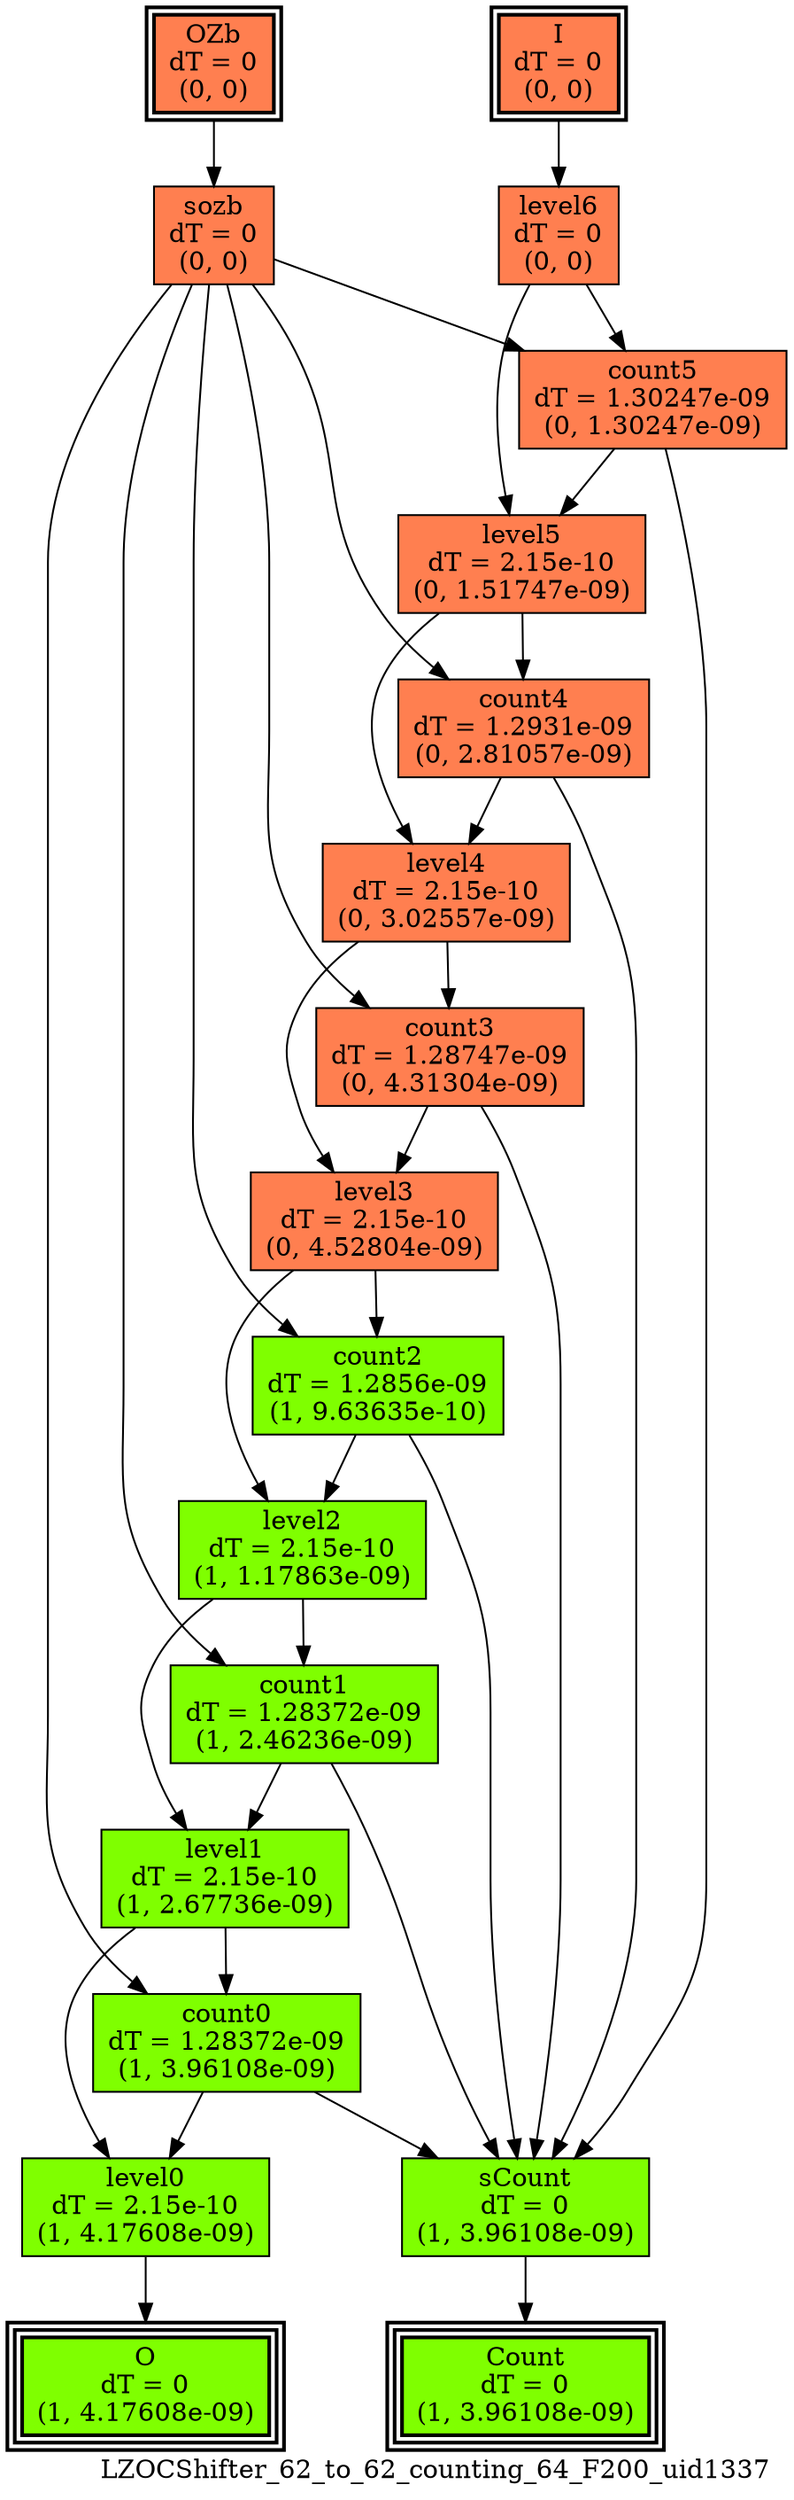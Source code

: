 digraph LZOCShifter_62_to_62_counting_64_F200_uid1337
{
	//graph drawing options
	label=LZOCShifter_62_to_62_counting_64_F200_uid1337;
	labelloc=bottom;
	labeljust=right;
	ratio=auto;
	nodesep=0.25;
	ranksep=0.5;

	//input/output signals of operator LZOCShifter_62_to_62_counting_64_F200_uid1337
	I__LZOCShifter_62_to_62_counting_64_F200_uid1337 [ label="I\ndT = 0\n(0, 0)", shape=box, color=black, style="bold, filled", fillcolor=coral, peripheries=2 ];
	OZb__LZOCShifter_62_to_62_counting_64_F200_uid1337 [ label="OZb\ndT = 0\n(0, 0)", shape=box, color=black, style="bold, filled", fillcolor=coral, peripheries=2 ];
	Count__LZOCShifter_62_to_62_counting_64_F200_uid1337 [ label="Count\ndT = 0\n(1, 3.96108e-09)", shape=box, color=black, style="bold, filled", fillcolor=chartreuse, peripheries=3 ];
	O__LZOCShifter_62_to_62_counting_64_F200_uid1337 [ label="O\ndT = 0\n(1, 4.17608e-09)", shape=box, color=black, style="bold, filled", fillcolor=chartreuse, peripheries=3 ];
	{rank=same I__LZOCShifter_62_to_62_counting_64_F200_uid1337, OZb__LZOCShifter_62_to_62_counting_64_F200_uid1337};
	{rank=same Count__LZOCShifter_62_to_62_counting_64_F200_uid1337, O__LZOCShifter_62_to_62_counting_64_F200_uid1337};
	//internal signals of operator LZOCShifter_62_to_62_counting_64_F200_uid1337
	level6__LZOCShifter_62_to_62_counting_64_F200_uid1337 [ label="level6\ndT = 0\n(0, 0)", shape=box, color=black, style=filled, fillcolor=coral, peripheries=1 ];
	sozb__LZOCShifter_62_to_62_counting_64_F200_uid1337 [ label="sozb\ndT = 0\n(0, 0)", shape=box, color=black, style=filled, fillcolor=coral, peripheries=1 ];
	count5__LZOCShifter_62_to_62_counting_64_F200_uid1337 [ label="count5\ndT = 1.30247e-09\n(0, 1.30247e-09)", shape=box, color=black, style=filled, fillcolor=coral, peripheries=1 ];
	level5__LZOCShifter_62_to_62_counting_64_F200_uid1337 [ label="level5\ndT = 2.15e-10\n(0, 1.51747e-09)", shape=box, color=black, style=filled, fillcolor=coral, peripheries=1 ];
	count4__LZOCShifter_62_to_62_counting_64_F200_uid1337 [ label="count4\ndT = 1.2931e-09\n(0, 2.81057e-09)", shape=box, color=black, style=filled, fillcolor=coral, peripheries=1 ];
	level4__LZOCShifter_62_to_62_counting_64_F200_uid1337 [ label="level4\ndT = 2.15e-10\n(0, 3.02557e-09)", shape=box, color=black, style=filled, fillcolor=coral, peripheries=1 ];
	count3__LZOCShifter_62_to_62_counting_64_F200_uid1337 [ label="count3\ndT = 1.28747e-09\n(0, 4.31304e-09)", shape=box, color=black, style=filled, fillcolor=coral, peripheries=1 ];
	level3__LZOCShifter_62_to_62_counting_64_F200_uid1337 [ label="level3\ndT = 2.15e-10\n(0, 4.52804e-09)", shape=box, color=black, style=filled, fillcolor=coral, peripheries=1 ];
	count2__LZOCShifter_62_to_62_counting_64_F200_uid1337 [ label="count2\ndT = 1.2856e-09\n(1, 9.63635e-10)", shape=box, color=black, style=filled, fillcolor=chartreuse, peripheries=1 ];
	level2__LZOCShifter_62_to_62_counting_64_F200_uid1337 [ label="level2\ndT = 2.15e-10\n(1, 1.17863e-09)", shape=box, color=black, style=filled, fillcolor=chartreuse, peripheries=1 ];
	count1__LZOCShifter_62_to_62_counting_64_F200_uid1337 [ label="count1\ndT = 1.28372e-09\n(1, 2.46236e-09)", shape=box, color=black, style=filled, fillcolor=chartreuse, peripheries=1 ];
	level1__LZOCShifter_62_to_62_counting_64_F200_uid1337 [ label="level1\ndT = 2.15e-10\n(1, 2.67736e-09)", shape=box, color=black, style=filled, fillcolor=chartreuse, peripheries=1 ];
	count0__LZOCShifter_62_to_62_counting_64_F200_uid1337 [ label="count0\ndT = 1.28372e-09\n(1, 3.96108e-09)", shape=box, color=black, style=filled, fillcolor=chartreuse, peripheries=1 ];
	level0__LZOCShifter_62_to_62_counting_64_F200_uid1337 [ label="level0\ndT = 2.15e-10\n(1, 4.17608e-09)", shape=box, color=black, style=filled, fillcolor=chartreuse, peripheries=1 ];
	sCount__LZOCShifter_62_to_62_counting_64_F200_uid1337 [ label="sCount\ndT = 0\n(1, 3.96108e-09)", shape=box, color=black, style=filled, fillcolor=chartreuse, peripheries=1 ];

	//subcomponents of operator LZOCShifter_62_to_62_counting_64_F200_uid1337

	//input and internal signal connections of operator LZOCShifter_62_to_62_counting_64_F200_uid1337
	I__LZOCShifter_62_to_62_counting_64_F200_uid1337 -> level6__LZOCShifter_62_to_62_counting_64_F200_uid1337 [ arrowhead=normal, arrowsize=1.0, arrowtail=normal, color=black, dir=forward  ];
	OZb__LZOCShifter_62_to_62_counting_64_F200_uid1337 -> sozb__LZOCShifter_62_to_62_counting_64_F200_uid1337 [ arrowhead=normal, arrowsize=1.0, arrowtail=normal, color=black, dir=forward  ];
	level6__LZOCShifter_62_to_62_counting_64_F200_uid1337 -> count5__LZOCShifter_62_to_62_counting_64_F200_uid1337 [ arrowhead=normal, arrowsize=1.0, arrowtail=normal, color=black, dir=forward  ];
	level6__LZOCShifter_62_to_62_counting_64_F200_uid1337 -> level5__LZOCShifter_62_to_62_counting_64_F200_uid1337 [ arrowhead=normal, arrowsize=1.0, arrowtail=normal, color=black, dir=forward  ];
	sozb__LZOCShifter_62_to_62_counting_64_F200_uid1337 -> count5__LZOCShifter_62_to_62_counting_64_F200_uid1337 [ arrowhead=normal, arrowsize=1.0, arrowtail=normal, color=black, dir=forward  ];
	sozb__LZOCShifter_62_to_62_counting_64_F200_uid1337 -> count4__LZOCShifter_62_to_62_counting_64_F200_uid1337 [ arrowhead=normal, arrowsize=1.0, arrowtail=normal, color=black, dir=forward  ];
	sozb__LZOCShifter_62_to_62_counting_64_F200_uid1337 -> count3__LZOCShifter_62_to_62_counting_64_F200_uid1337 [ arrowhead=normal, arrowsize=1.0, arrowtail=normal, color=black, dir=forward  ];
	sozb__LZOCShifter_62_to_62_counting_64_F200_uid1337 -> count2__LZOCShifter_62_to_62_counting_64_F200_uid1337 [ arrowhead=normal, arrowsize=1.0, arrowtail=normal, color=black, dir=forward  ];
	sozb__LZOCShifter_62_to_62_counting_64_F200_uid1337 -> count1__LZOCShifter_62_to_62_counting_64_F200_uid1337 [ arrowhead=normal, arrowsize=1.0, arrowtail=normal, color=black, dir=forward  ];
	sozb__LZOCShifter_62_to_62_counting_64_F200_uid1337 -> count0__LZOCShifter_62_to_62_counting_64_F200_uid1337 [ arrowhead=normal, arrowsize=1.0, arrowtail=normal, color=black, dir=forward  ];
	count5__LZOCShifter_62_to_62_counting_64_F200_uid1337 -> level5__LZOCShifter_62_to_62_counting_64_F200_uid1337 [ arrowhead=normal, arrowsize=1.0, arrowtail=normal, color=black, dir=forward  ];
	count5__LZOCShifter_62_to_62_counting_64_F200_uid1337 -> sCount__LZOCShifter_62_to_62_counting_64_F200_uid1337 [ arrowhead=normal, arrowsize=1.0, arrowtail=normal, color=black, dir=forward  ];
	level5__LZOCShifter_62_to_62_counting_64_F200_uid1337 -> count4__LZOCShifter_62_to_62_counting_64_F200_uid1337 [ arrowhead=normal, arrowsize=1.0, arrowtail=normal, color=black, dir=forward  ];
	level5__LZOCShifter_62_to_62_counting_64_F200_uid1337 -> level4__LZOCShifter_62_to_62_counting_64_F200_uid1337 [ arrowhead=normal, arrowsize=1.0, arrowtail=normal, color=black, dir=forward  ];
	count4__LZOCShifter_62_to_62_counting_64_F200_uid1337 -> level4__LZOCShifter_62_to_62_counting_64_F200_uid1337 [ arrowhead=normal, arrowsize=1.0, arrowtail=normal, color=black, dir=forward  ];
	count4__LZOCShifter_62_to_62_counting_64_F200_uid1337 -> sCount__LZOCShifter_62_to_62_counting_64_F200_uid1337 [ arrowhead=normal, arrowsize=1.0, arrowtail=normal, color=black, dir=forward  ];
	level4__LZOCShifter_62_to_62_counting_64_F200_uid1337 -> count3__LZOCShifter_62_to_62_counting_64_F200_uid1337 [ arrowhead=normal, arrowsize=1.0, arrowtail=normal, color=black, dir=forward  ];
	level4__LZOCShifter_62_to_62_counting_64_F200_uid1337 -> level3__LZOCShifter_62_to_62_counting_64_F200_uid1337 [ arrowhead=normal, arrowsize=1.0, arrowtail=normal, color=black, dir=forward  ];
	count3__LZOCShifter_62_to_62_counting_64_F200_uid1337 -> level3__LZOCShifter_62_to_62_counting_64_F200_uid1337 [ arrowhead=normal, arrowsize=1.0, arrowtail=normal, color=black, dir=forward  ];
	count3__LZOCShifter_62_to_62_counting_64_F200_uid1337 -> sCount__LZOCShifter_62_to_62_counting_64_F200_uid1337 [ arrowhead=normal, arrowsize=1.0, arrowtail=normal, color=black, dir=forward  ];
	level3__LZOCShifter_62_to_62_counting_64_F200_uid1337 -> count2__LZOCShifter_62_to_62_counting_64_F200_uid1337 [ arrowhead=normal, arrowsize=1.0, arrowtail=normal, color=black, dir=forward  ];
	level3__LZOCShifter_62_to_62_counting_64_F200_uid1337 -> level2__LZOCShifter_62_to_62_counting_64_F200_uid1337 [ arrowhead=normal, arrowsize=1.0, arrowtail=normal, color=black, dir=forward  ];
	count2__LZOCShifter_62_to_62_counting_64_F200_uid1337 -> level2__LZOCShifter_62_to_62_counting_64_F200_uid1337 [ arrowhead=normal, arrowsize=1.0, arrowtail=normal, color=black, dir=forward  ];
	count2__LZOCShifter_62_to_62_counting_64_F200_uid1337 -> sCount__LZOCShifter_62_to_62_counting_64_F200_uid1337 [ arrowhead=normal, arrowsize=1.0, arrowtail=normal, color=black, dir=forward  ];
	level2__LZOCShifter_62_to_62_counting_64_F200_uid1337 -> count1__LZOCShifter_62_to_62_counting_64_F200_uid1337 [ arrowhead=normal, arrowsize=1.0, arrowtail=normal, color=black, dir=forward  ];
	level2__LZOCShifter_62_to_62_counting_64_F200_uid1337 -> level1__LZOCShifter_62_to_62_counting_64_F200_uid1337 [ arrowhead=normal, arrowsize=1.0, arrowtail=normal, color=black, dir=forward  ];
	count1__LZOCShifter_62_to_62_counting_64_F200_uid1337 -> level1__LZOCShifter_62_to_62_counting_64_F200_uid1337 [ arrowhead=normal, arrowsize=1.0, arrowtail=normal, color=black, dir=forward  ];
	count1__LZOCShifter_62_to_62_counting_64_F200_uid1337 -> sCount__LZOCShifter_62_to_62_counting_64_F200_uid1337 [ arrowhead=normal, arrowsize=1.0, arrowtail=normal, color=black, dir=forward  ];
	level1__LZOCShifter_62_to_62_counting_64_F200_uid1337 -> count0__LZOCShifter_62_to_62_counting_64_F200_uid1337 [ arrowhead=normal, arrowsize=1.0, arrowtail=normal, color=black, dir=forward  ];
	level1__LZOCShifter_62_to_62_counting_64_F200_uid1337 -> level0__LZOCShifter_62_to_62_counting_64_F200_uid1337 [ arrowhead=normal, arrowsize=1.0, arrowtail=normal, color=black, dir=forward  ];
	count0__LZOCShifter_62_to_62_counting_64_F200_uid1337 -> level0__LZOCShifter_62_to_62_counting_64_F200_uid1337 [ arrowhead=normal, arrowsize=1.0, arrowtail=normal, color=black, dir=forward  ];
	count0__LZOCShifter_62_to_62_counting_64_F200_uid1337 -> sCount__LZOCShifter_62_to_62_counting_64_F200_uid1337 [ arrowhead=normal, arrowsize=1.0, arrowtail=normal, color=black, dir=forward  ];
	level0__LZOCShifter_62_to_62_counting_64_F200_uid1337 -> O__LZOCShifter_62_to_62_counting_64_F200_uid1337 [ arrowhead=normal, arrowsize=1.0, arrowtail=normal, color=black, dir=forward  ];
	sCount__LZOCShifter_62_to_62_counting_64_F200_uid1337 -> Count__LZOCShifter_62_to_62_counting_64_F200_uid1337 [ arrowhead=normal, arrowsize=1.0, arrowtail=normal, color=black, dir=forward  ];
}

